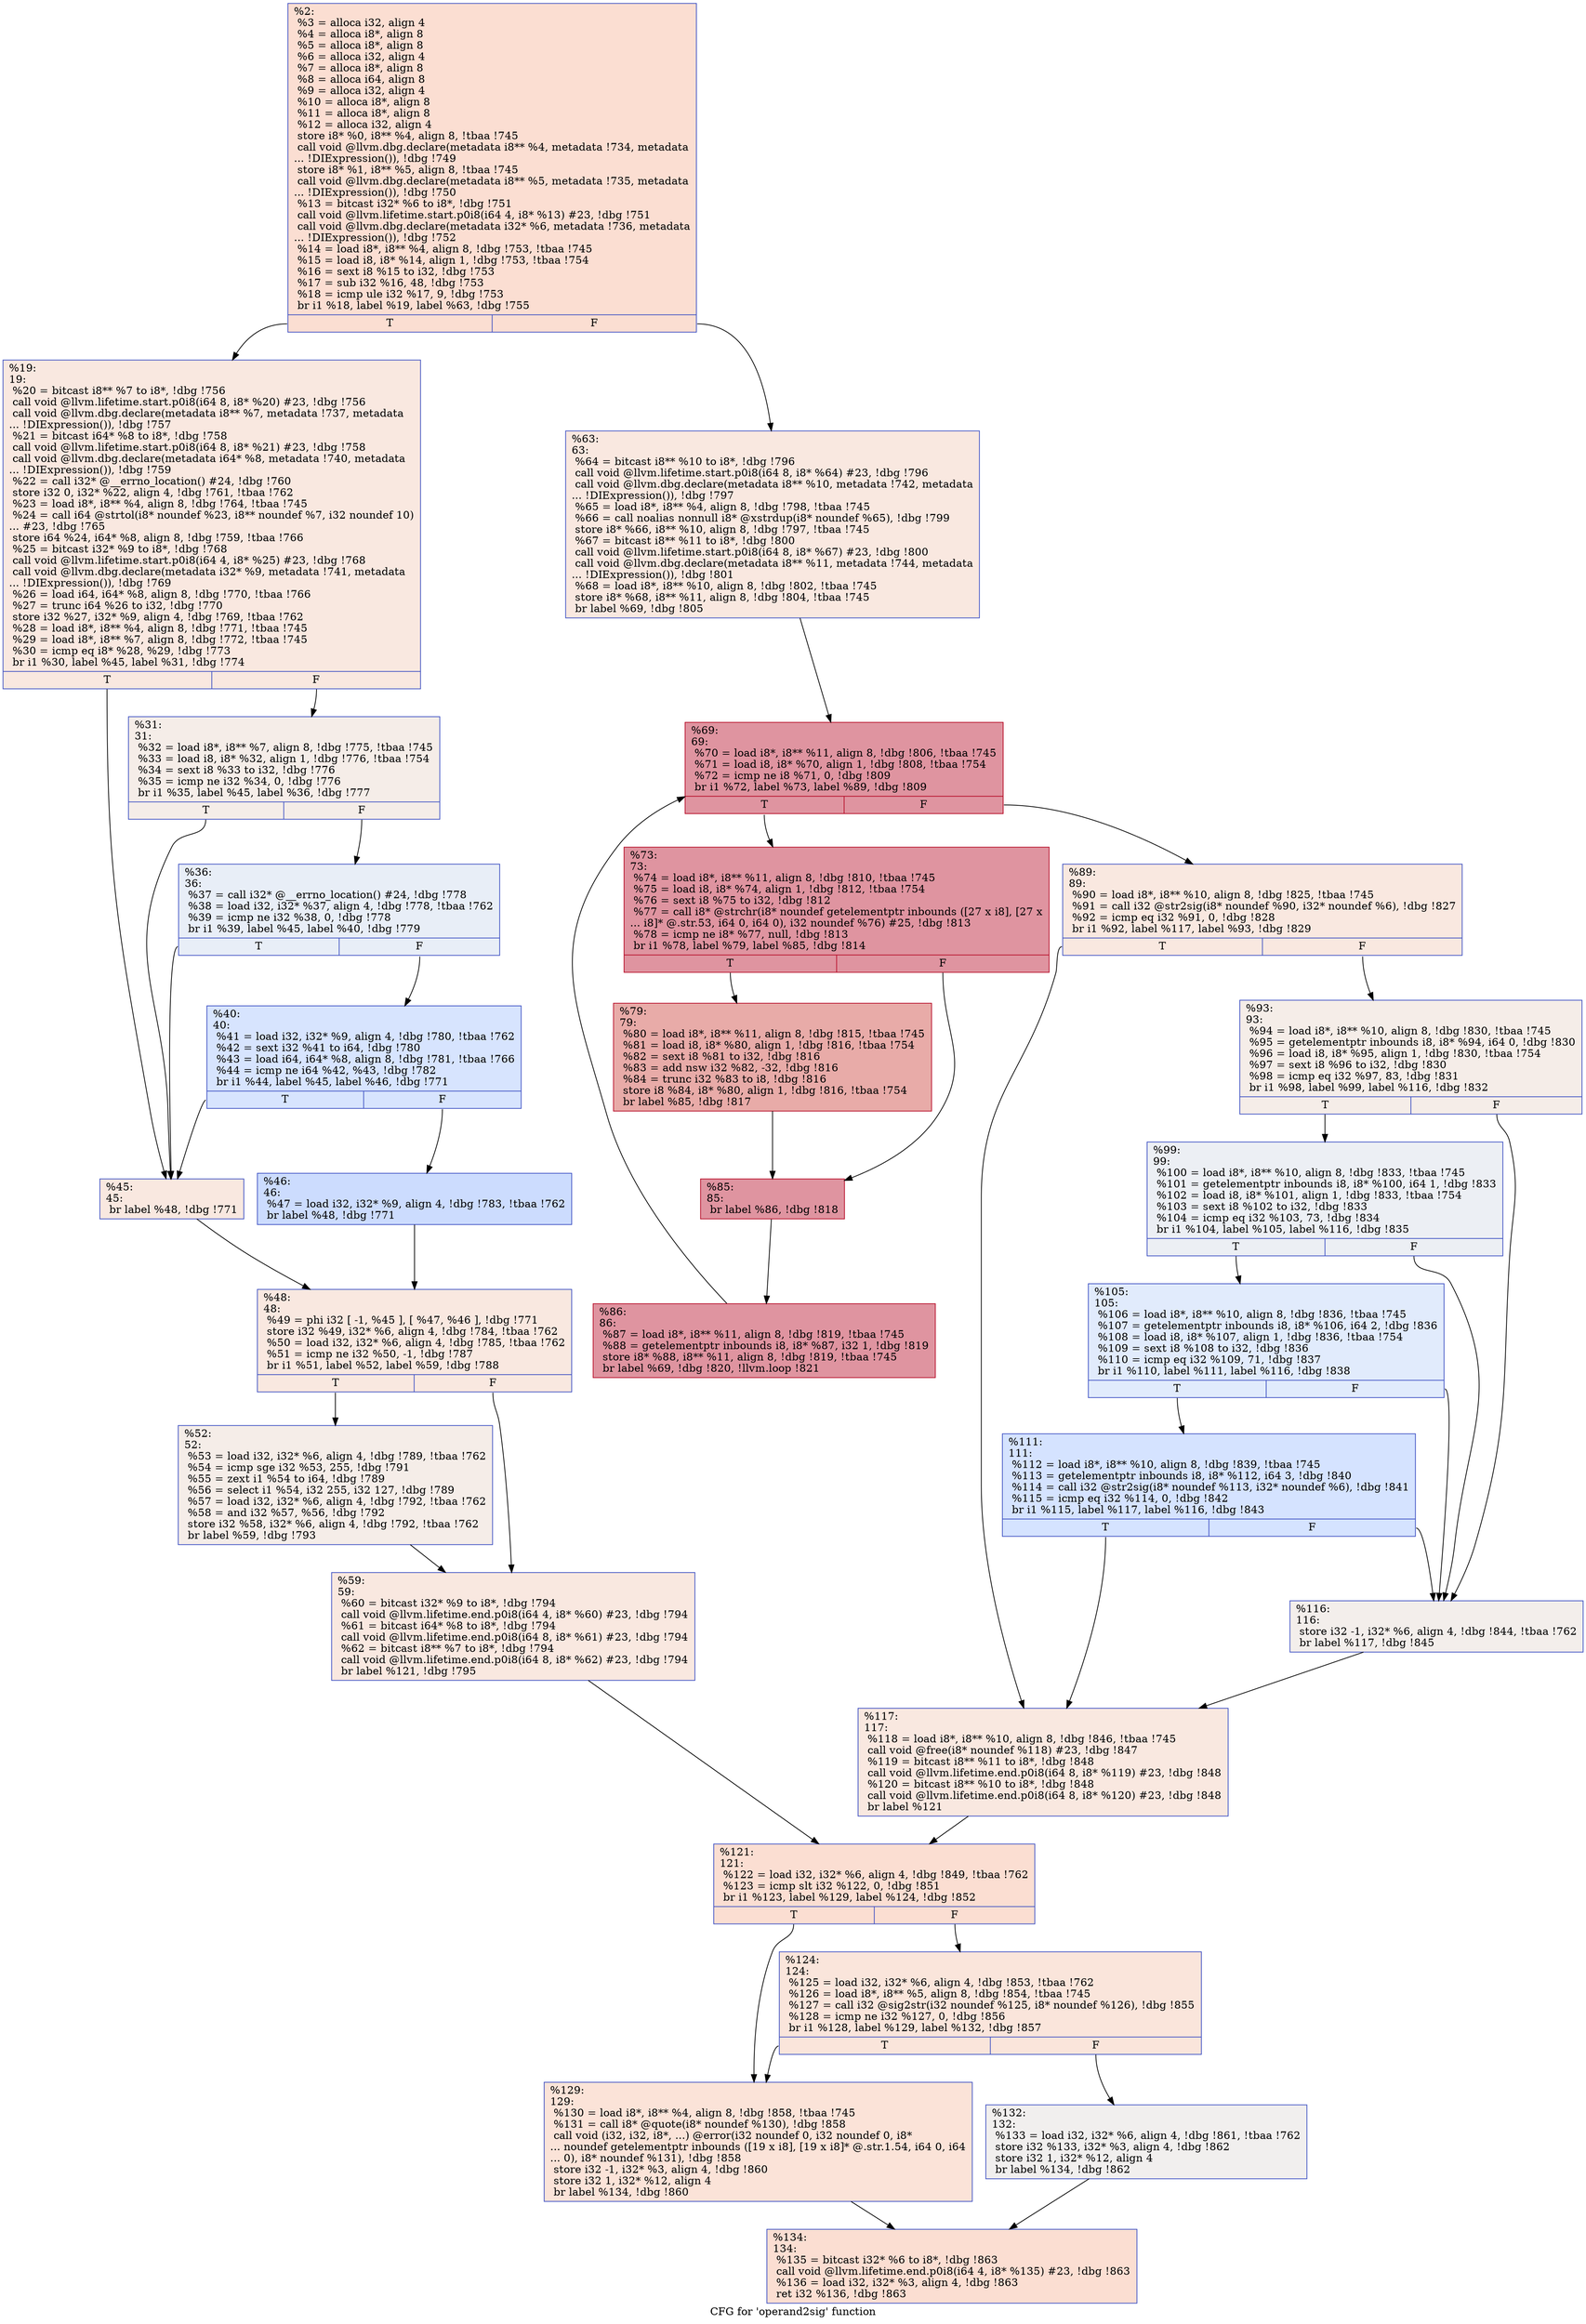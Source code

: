 digraph "CFG for 'operand2sig' function" {
	label="CFG for 'operand2sig' function";

	Node0x9781b0 [shape=record,color="#3d50c3ff", style=filled, fillcolor="#f7b59970",label="{%2:\l  %3 = alloca i32, align 4\l  %4 = alloca i8*, align 8\l  %5 = alloca i8*, align 8\l  %6 = alloca i32, align 4\l  %7 = alloca i8*, align 8\l  %8 = alloca i64, align 8\l  %9 = alloca i32, align 4\l  %10 = alloca i8*, align 8\l  %11 = alloca i8*, align 8\l  %12 = alloca i32, align 4\l  store i8* %0, i8** %4, align 8, !tbaa !745\l  call void @llvm.dbg.declare(metadata i8** %4, metadata !734, metadata\l... !DIExpression()), !dbg !749\l  store i8* %1, i8** %5, align 8, !tbaa !745\l  call void @llvm.dbg.declare(metadata i8** %5, metadata !735, metadata\l... !DIExpression()), !dbg !750\l  %13 = bitcast i32* %6 to i8*, !dbg !751\l  call void @llvm.lifetime.start.p0i8(i64 4, i8* %13) #23, !dbg !751\l  call void @llvm.dbg.declare(metadata i32* %6, metadata !736, metadata\l... !DIExpression()), !dbg !752\l  %14 = load i8*, i8** %4, align 8, !dbg !753, !tbaa !745\l  %15 = load i8, i8* %14, align 1, !dbg !753, !tbaa !754\l  %16 = sext i8 %15 to i32, !dbg !753\l  %17 = sub i32 %16, 48, !dbg !753\l  %18 = icmp ule i32 %17, 9, !dbg !753\l  br i1 %18, label %19, label %63, !dbg !755\l|{<s0>T|<s1>F}}"];
	Node0x9781b0:s0 -> Node0x97b220;
	Node0x9781b0:s1 -> Node0x97b4f0;
	Node0x97b220 [shape=record,color="#3d50c3ff", style=filled, fillcolor="#f1ccb870",label="{%19:\l19:                                               \l  %20 = bitcast i8** %7 to i8*, !dbg !756\l  call void @llvm.lifetime.start.p0i8(i64 8, i8* %20) #23, !dbg !756\l  call void @llvm.dbg.declare(metadata i8** %7, metadata !737, metadata\l... !DIExpression()), !dbg !757\l  %21 = bitcast i64* %8 to i8*, !dbg !758\l  call void @llvm.lifetime.start.p0i8(i64 8, i8* %21) #23, !dbg !758\l  call void @llvm.dbg.declare(metadata i64* %8, metadata !740, metadata\l... !DIExpression()), !dbg !759\l  %22 = call i32* @__errno_location() #24, !dbg !760\l  store i32 0, i32* %22, align 4, !dbg !761, !tbaa !762\l  %23 = load i8*, i8** %4, align 8, !dbg !764, !tbaa !745\l  %24 = call i64 @strtol(i8* noundef %23, i8** noundef %7, i32 noundef 10)\l... #23, !dbg !765\l  store i64 %24, i64* %8, align 8, !dbg !759, !tbaa !766\l  %25 = bitcast i32* %9 to i8*, !dbg !768\l  call void @llvm.lifetime.start.p0i8(i64 4, i8* %25) #23, !dbg !768\l  call void @llvm.dbg.declare(metadata i32* %9, metadata !741, metadata\l... !DIExpression()), !dbg !769\l  %26 = load i64, i64* %8, align 8, !dbg !770, !tbaa !766\l  %27 = trunc i64 %26 to i32, !dbg !770\l  store i32 %27, i32* %9, align 4, !dbg !769, !tbaa !762\l  %28 = load i8*, i8** %4, align 8, !dbg !771, !tbaa !745\l  %29 = load i8*, i8** %7, align 8, !dbg !772, !tbaa !745\l  %30 = icmp eq i8* %28, %29, !dbg !773\l  br i1 %30, label %45, label %31, !dbg !774\l|{<s0>T|<s1>F}}"];
	Node0x97b220:s0 -> Node0x97b360;
	Node0x97b220:s1 -> Node0x97b270;
	Node0x97b270 [shape=record,color="#3d50c3ff", style=filled, fillcolor="#e8d6cc70",label="{%31:\l31:                                               \l  %32 = load i8*, i8** %7, align 8, !dbg !775, !tbaa !745\l  %33 = load i8, i8* %32, align 1, !dbg !776, !tbaa !754\l  %34 = sext i8 %33 to i32, !dbg !776\l  %35 = icmp ne i32 %34, 0, !dbg !776\l  br i1 %35, label %45, label %36, !dbg !777\l|{<s0>T|<s1>F}}"];
	Node0x97b270:s0 -> Node0x97b360;
	Node0x97b270:s1 -> Node0x97b2c0;
	Node0x97b2c0 [shape=record,color="#3d50c3ff", style=filled, fillcolor="#cbd8ee70",label="{%36:\l36:                                               \l  %37 = call i32* @__errno_location() #24, !dbg !778\l  %38 = load i32, i32* %37, align 4, !dbg !778, !tbaa !762\l  %39 = icmp ne i32 %38, 0, !dbg !778\l  br i1 %39, label %45, label %40, !dbg !779\l|{<s0>T|<s1>F}}"];
	Node0x97b2c0:s0 -> Node0x97b360;
	Node0x97b2c0:s1 -> Node0x97b310;
	Node0x97b310 [shape=record,color="#3d50c3ff", style=filled, fillcolor="#a5c3fe70",label="{%40:\l40:                                               \l  %41 = load i32, i32* %9, align 4, !dbg !780, !tbaa !762\l  %42 = sext i32 %41 to i64, !dbg !780\l  %43 = load i64, i64* %8, align 8, !dbg !781, !tbaa !766\l  %44 = icmp ne i64 %42, %43, !dbg !782\l  br i1 %44, label %45, label %46, !dbg !771\l|{<s0>T|<s1>F}}"];
	Node0x97b310:s0 -> Node0x97b360;
	Node0x97b310:s1 -> Node0x97b3b0;
	Node0x97b360 [shape=record,color="#3d50c3ff", style=filled, fillcolor="#f1ccb870",label="{%45:\l45:                                               \l  br label %48, !dbg !771\l}"];
	Node0x97b360 -> Node0x97b400;
	Node0x97b3b0 [shape=record,color="#3d50c3ff", style=filled, fillcolor="#8caffe70",label="{%46:\l46:                                               \l  %47 = load i32, i32* %9, align 4, !dbg !783, !tbaa !762\l  br label %48, !dbg !771\l}"];
	Node0x97b3b0 -> Node0x97b400;
	Node0x97b400 [shape=record,color="#3d50c3ff", style=filled, fillcolor="#f1ccb870",label="{%48:\l48:                                               \l  %49 = phi i32 [ -1, %45 ], [ %47, %46 ], !dbg !771\l  store i32 %49, i32* %6, align 4, !dbg !784, !tbaa !762\l  %50 = load i32, i32* %6, align 4, !dbg !785, !tbaa !762\l  %51 = icmp ne i32 %50, -1, !dbg !787\l  br i1 %51, label %52, label %59, !dbg !788\l|{<s0>T|<s1>F}}"];
	Node0x97b400:s0 -> Node0x97b450;
	Node0x97b400:s1 -> Node0x97b4a0;
	Node0x97b450 [shape=record,color="#3d50c3ff", style=filled, fillcolor="#e8d6cc70",label="{%52:\l52:                                               \l  %53 = load i32, i32* %6, align 4, !dbg !789, !tbaa !762\l  %54 = icmp sge i32 %53, 255, !dbg !791\l  %55 = zext i1 %54 to i64, !dbg !789\l  %56 = select i1 %54, i32 255, i32 127, !dbg !789\l  %57 = load i32, i32* %6, align 4, !dbg !792, !tbaa !762\l  %58 = and i32 %57, %56, !dbg !792\l  store i32 %58, i32* %6, align 4, !dbg !792, !tbaa !762\l  br label %59, !dbg !793\l}"];
	Node0x97b450 -> Node0x97b4a0;
	Node0x97b4a0 [shape=record,color="#3d50c3ff", style=filled, fillcolor="#f1ccb870",label="{%59:\l59:                                               \l  %60 = bitcast i32* %9 to i8*, !dbg !794\l  call void @llvm.lifetime.end.p0i8(i64 4, i8* %60) #23, !dbg !794\l  %61 = bitcast i64* %8 to i8*, !dbg !794\l  call void @llvm.lifetime.end.p0i8(i64 8, i8* %61) #23, !dbg !794\l  %62 = bitcast i8** %7 to i8*, !dbg !794\l  call void @llvm.lifetime.end.p0i8(i64 8, i8* %62) #23, !dbg !794\l  br label %121, !dbg !795\l}"];
	Node0x97b4a0 -> Node0x97b900;
	Node0x97b4f0 [shape=record,color="#3d50c3ff", style=filled, fillcolor="#f1ccb870",label="{%63:\l63:                                               \l  %64 = bitcast i8** %10 to i8*, !dbg !796\l  call void @llvm.lifetime.start.p0i8(i64 8, i8* %64) #23, !dbg !796\l  call void @llvm.dbg.declare(metadata i8** %10, metadata !742, metadata\l... !DIExpression()), !dbg !797\l  %65 = load i8*, i8** %4, align 8, !dbg !798, !tbaa !745\l  %66 = call noalias nonnull i8* @xstrdup(i8* noundef %65), !dbg !799\l  store i8* %66, i8** %10, align 8, !dbg !797, !tbaa !745\l  %67 = bitcast i8** %11 to i8*, !dbg !800\l  call void @llvm.lifetime.start.p0i8(i64 8, i8* %67) #23, !dbg !800\l  call void @llvm.dbg.declare(metadata i8** %11, metadata !744, metadata\l... !DIExpression()), !dbg !801\l  %68 = load i8*, i8** %10, align 8, !dbg !802, !tbaa !745\l  store i8* %68, i8** %11, align 8, !dbg !804, !tbaa !745\l  br label %69, !dbg !805\l}"];
	Node0x97b4f0 -> Node0x97b540;
	Node0x97b540 [shape=record,color="#b70d28ff", style=filled, fillcolor="#b70d2870",label="{%69:\l69:                                               \l  %70 = load i8*, i8** %11, align 8, !dbg !806, !tbaa !745\l  %71 = load i8, i8* %70, align 1, !dbg !808, !tbaa !754\l  %72 = icmp ne i8 %71, 0, !dbg !809\l  br i1 %72, label %73, label %89, !dbg !809\l|{<s0>T|<s1>F}}"];
	Node0x97b540:s0 -> Node0x97b590;
	Node0x97b540:s1 -> Node0x97b6d0;
	Node0x97b590 [shape=record,color="#b70d28ff", style=filled, fillcolor="#b70d2870",label="{%73:\l73:                                               \l  %74 = load i8*, i8** %11, align 8, !dbg !810, !tbaa !745\l  %75 = load i8, i8* %74, align 1, !dbg !812, !tbaa !754\l  %76 = sext i8 %75 to i32, !dbg !812\l  %77 = call i8* @strchr(i8* noundef getelementptr inbounds ([27 x i8], [27 x\l... i8]* @.str.53, i64 0, i64 0), i32 noundef %76) #25, !dbg !813\l  %78 = icmp ne i8* %77, null, !dbg !813\l  br i1 %78, label %79, label %85, !dbg !814\l|{<s0>T|<s1>F}}"];
	Node0x97b590:s0 -> Node0x97b5e0;
	Node0x97b590:s1 -> Node0x97b630;
	Node0x97b5e0 [shape=record,color="#b70d28ff", style=filled, fillcolor="#cc403a70",label="{%79:\l79:                                               \l  %80 = load i8*, i8** %11, align 8, !dbg !815, !tbaa !745\l  %81 = load i8, i8* %80, align 1, !dbg !816, !tbaa !754\l  %82 = sext i8 %81 to i32, !dbg !816\l  %83 = add nsw i32 %82, -32, !dbg !816\l  %84 = trunc i32 %83 to i8, !dbg !816\l  store i8 %84, i8* %80, align 1, !dbg !816, !tbaa !754\l  br label %85, !dbg !817\l}"];
	Node0x97b5e0 -> Node0x97b630;
	Node0x97b630 [shape=record,color="#b70d28ff", style=filled, fillcolor="#b70d2870",label="{%85:\l85:                                               \l  br label %86, !dbg !818\l}"];
	Node0x97b630 -> Node0x97b680;
	Node0x97b680 [shape=record,color="#b70d28ff", style=filled, fillcolor="#b70d2870",label="{%86:\l86:                                               \l  %87 = load i8*, i8** %11, align 8, !dbg !819, !tbaa !745\l  %88 = getelementptr inbounds i8, i8* %87, i32 1, !dbg !819\l  store i8* %88, i8** %11, align 8, !dbg !819, !tbaa !745\l  br label %69, !dbg !820, !llvm.loop !821\l}"];
	Node0x97b680 -> Node0x97b540;
	Node0x97b6d0 [shape=record,color="#3d50c3ff", style=filled, fillcolor="#f1ccb870",label="{%89:\l89:                                               \l  %90 = load i8*, i8** %10, align 8, !dbg !825, !tbaa !745\l  %91 = call i32 @str2sig(i8* noundef %90, i32* noundef %6), !dbg !827\l  %92 = icmp eq i32 %91, 0, !dbg !828\l  br i1 %92, label %117, label %93, !dbg !829\l|{<s0>T|<s1>F}}"];
	Node0x97b6d0:s0 -> Node0x97b8b0;
	Node0x97b6d0:s1 -> Node0x97b720;
	Node0x97b720 [shape=record,color="#3d50c3ff", style=filled, fillcolor="#e8d6cc70",label="{%93:\l93:                                               \l  %94 = load i8*, i8** %10, align 8, !dbg !830, !tbaa !745\l  %95 = getelementptr inbounds i8, i8* %94, i64 0, !dbg !830\l  %96 = load i8, i8* %95, align 1, !dbg !830, !tbaa !754\l  %97 = sext i8 %96 to i32, !dbg !830\l  %98 = icmp eq i32 %97, 83, !dbg !831\l  br i1 %98, label %99, label %116, !dbg !832\l|{<s0>T|<s1>F}}"];
	Node0x97b720:s0 -> Node0x97b770;
	Node0x97b720:s1 -> Node0x97b860;
	Node0x97b770 [shape=record,color="#3d50c3ff", style=filled, fillcolor="#d4dbe670",label="{%99:\l99:                                               \l  %100 = load i8*, i8** %10, align 8, !dbg !833, !tbaa !745\l  %101 = getelementptr inbounds i8, i8* %100, i64 1, !dbg !833\l  %102 = load i8, i8* %101, align 1, !dbg !833, !tbaa !754\l  %103 = sext i8 %102 to i32, !dbg !833\l  %104 = icmp eq i32 %103, 73, !dbg !834\l  br i1 %104, label %105, label %116, !dbg !835\l|{<s0>T|<s1>F}}"];
	Node0x97b770:s0 -> Node0x97b7c0;
	Node0x97b770:s1 -> Node0x97b860;
	Node0x97b7c0 [shape=record,color="#3d50c3ff", style=filled, fillcolor="#bbd1f870",label="{%105:\l105:                                              \l  %106 = load i8*, i8** %10, align 8, !dbg !836, !tbaa !745\l  %107 = getelementptr inbounds i8, i8* %106, i64 2, !dbg !836\l  %108 = load i8, i8* %107, align 1, !dbg !836, !tbaa !754\l  %109 = sext i8 %108 to i32, !dbg !836\l  %110 = icmp eq i32 %109, 71, !dbg !837\l  br i1 %110, label %111, label %116, !dbg !838\l|{<s0>T|<s1>F}}"];
	Node0x97b7c0:s0 -> Node0x97b810;
	Node0x97b7c0:s1 -> Node0x97b860;
	Node0x97b810 [shape=record,color="#3d50c3ff", style=filled, fillcolor="#a1c0ff70",label="{%111:\l111:                                              \l  %112 = load i8*, i8** %10, align 8, !dbg !839, !tbaa !745\l  %113 = getelementptr inbounds i8, i8* %112, i64 3, !dbg !840\l  %114 = call i32 @str2sig(i8* noundef %113, i32* noundef %6), !dbg !841\l  %115 = icmp eq i32 %114, 0, !dbg !842\l  br i1 %115, label %117, label %116, !dbg !843\l|{<s0>T|<s1>F}}"];
	Node0x97b810:s0 -> Node0x97b8b0;
	Node0x97b810:s1 -> Node0x97b860;
	Node0x97b860 [shape=record,color="#3d50c3ff", style=filled, fillcolor="#e5d8d170",label="{%116:\l116:                                              \l  store i32 -1, i32* %6, align 4, !dbg !844, !tbaa !762\l  br label %117, !dbg !845\l}"];
	Node0x97b860 -> Node0x97b8b0;
	Node0x97b8b0 [shape=record,color="#3d50c3ff", style=filled, fillcolor="#f1ccb870",label="{%117:\l117:                                              \l  %118 = load i8*, i8** %10, align 8, !dbg !846, !tbaa !745\l  call void @free(i8* noundef %118) #23, !dbg !847\l  %119 = bitcast i8** %11 to i8*, !dbg !848\l  call void @llvm.lifetime.end.p0i8(i64 8, i8* %119) #23, !dbg !848\l  %120 = bitcast i8** %10 to i8*, !dbg !848\l  call void @llvm.lifetime.end.p0i8(i64 8, i8* %120) #23, !dbg !848\l  br label %121\l}"];
	Node0x97b8b0 -> Node0x97b900;
	Node0x97b900 [shape=record,color="#3d50c3ff", style=filled, fillcolor="#f7b59970",label="{%121:\l121:                                              \l  %122 = load i32, i32* %6, align 4, !dbg !849, !tbaa !762\l  %123 = icmp slt i32 %122, 0, !dbg !851\l  br i1 %123, label %129, label %124, !dbg !852\l|{<s0>T|<s1>F}}"];
	Node0x97b900:s0 -> Node0x97b9a0;
	Node0x97b900:s1 -> Node0x97b950;
	Node0x97b950 [shape=record,color="#3d50c3ff", style=filled, fillcolor="#f4c5ad70",label="{%124:\l124:                                              \l  %125 = load i32, i32* %6, align 4, !dbg !853, !tbaa !762\l  %126 = load i8*, i8** %5, align 8, !dbg !854, !tbaa !745\l  %127 = call i32 @sig2str(i32 noundef %125, i8* noundef %126), !dbg !855\l  %128 = icmp ne i32 %127, 0, !dbg !856\l  br i1 %128, label %129, label %132, !dbg !857\l|{<s0>T|<s1>F}}"];
	Node0x97b950:s0 -> Node0x97b9a0;
	Node0x97b950:s1 -> Node0x97b9f0;
	Node0x97b9a0 [shape=record,color="#3d50c3ff", style=filled, fillcolor="#f6bfa670",label="{%129:\l129:                                              \l  %130 = load i8*, i8** %4, align 8, !dbg !858, !tbaa !745\l  %131 = call i8* @quote(i8* noundef %130), !dbg !858\l  call void (i32, i32, i8*, ...) @error(i32 noundef 0, i32 noundef 0, i8*\l... noundef getelementptr inbounds ([19 x i8], [19 x i8]* @.str.1.54, i64 0, i64\l... 0), i8* noundef %131), !dbg !858\l  store i32 -1, i32* %3, align 4, !dbg !860\l  store i32 1, i32* %12, align 4\l  br label %134, !dbg !860\l}"];
	Node0x97b9a0 -> Node0x97ba40;
	Node0x97b9f0 [shape=record,color="#3d50c3ff", style=filled, fillcolor="#e0dbd870",label="{%132:\l132:                                              \l  %133 = load i32, i32* %6, align 4, !dbg !861, !tbaa !762\l  store i32 %133, i32* %3, align 4, !dbg !862\l  store i32 1, i32* %12, align 4\l  br label %134, !dbg !862\l}"];
	Node0x97b9f0 -> Node0x97ba40;
	Node0x97ba40 [shape=record,color="#3d50c3ff", style=filled, fillcolor="#f7b59970",label="{%134:\l134:                                              \l  %135 = bitcast i32* %6 to i8*, !dbg !863\l  call void @llvm.lifetime.end.p0i8(i64 4, i8* %135) #23, !dbg !863\l  %136 = load i32, i32* %3, align 4, !dbg !863\l  ret i32 %136, !dbg !863\l}"];
}
